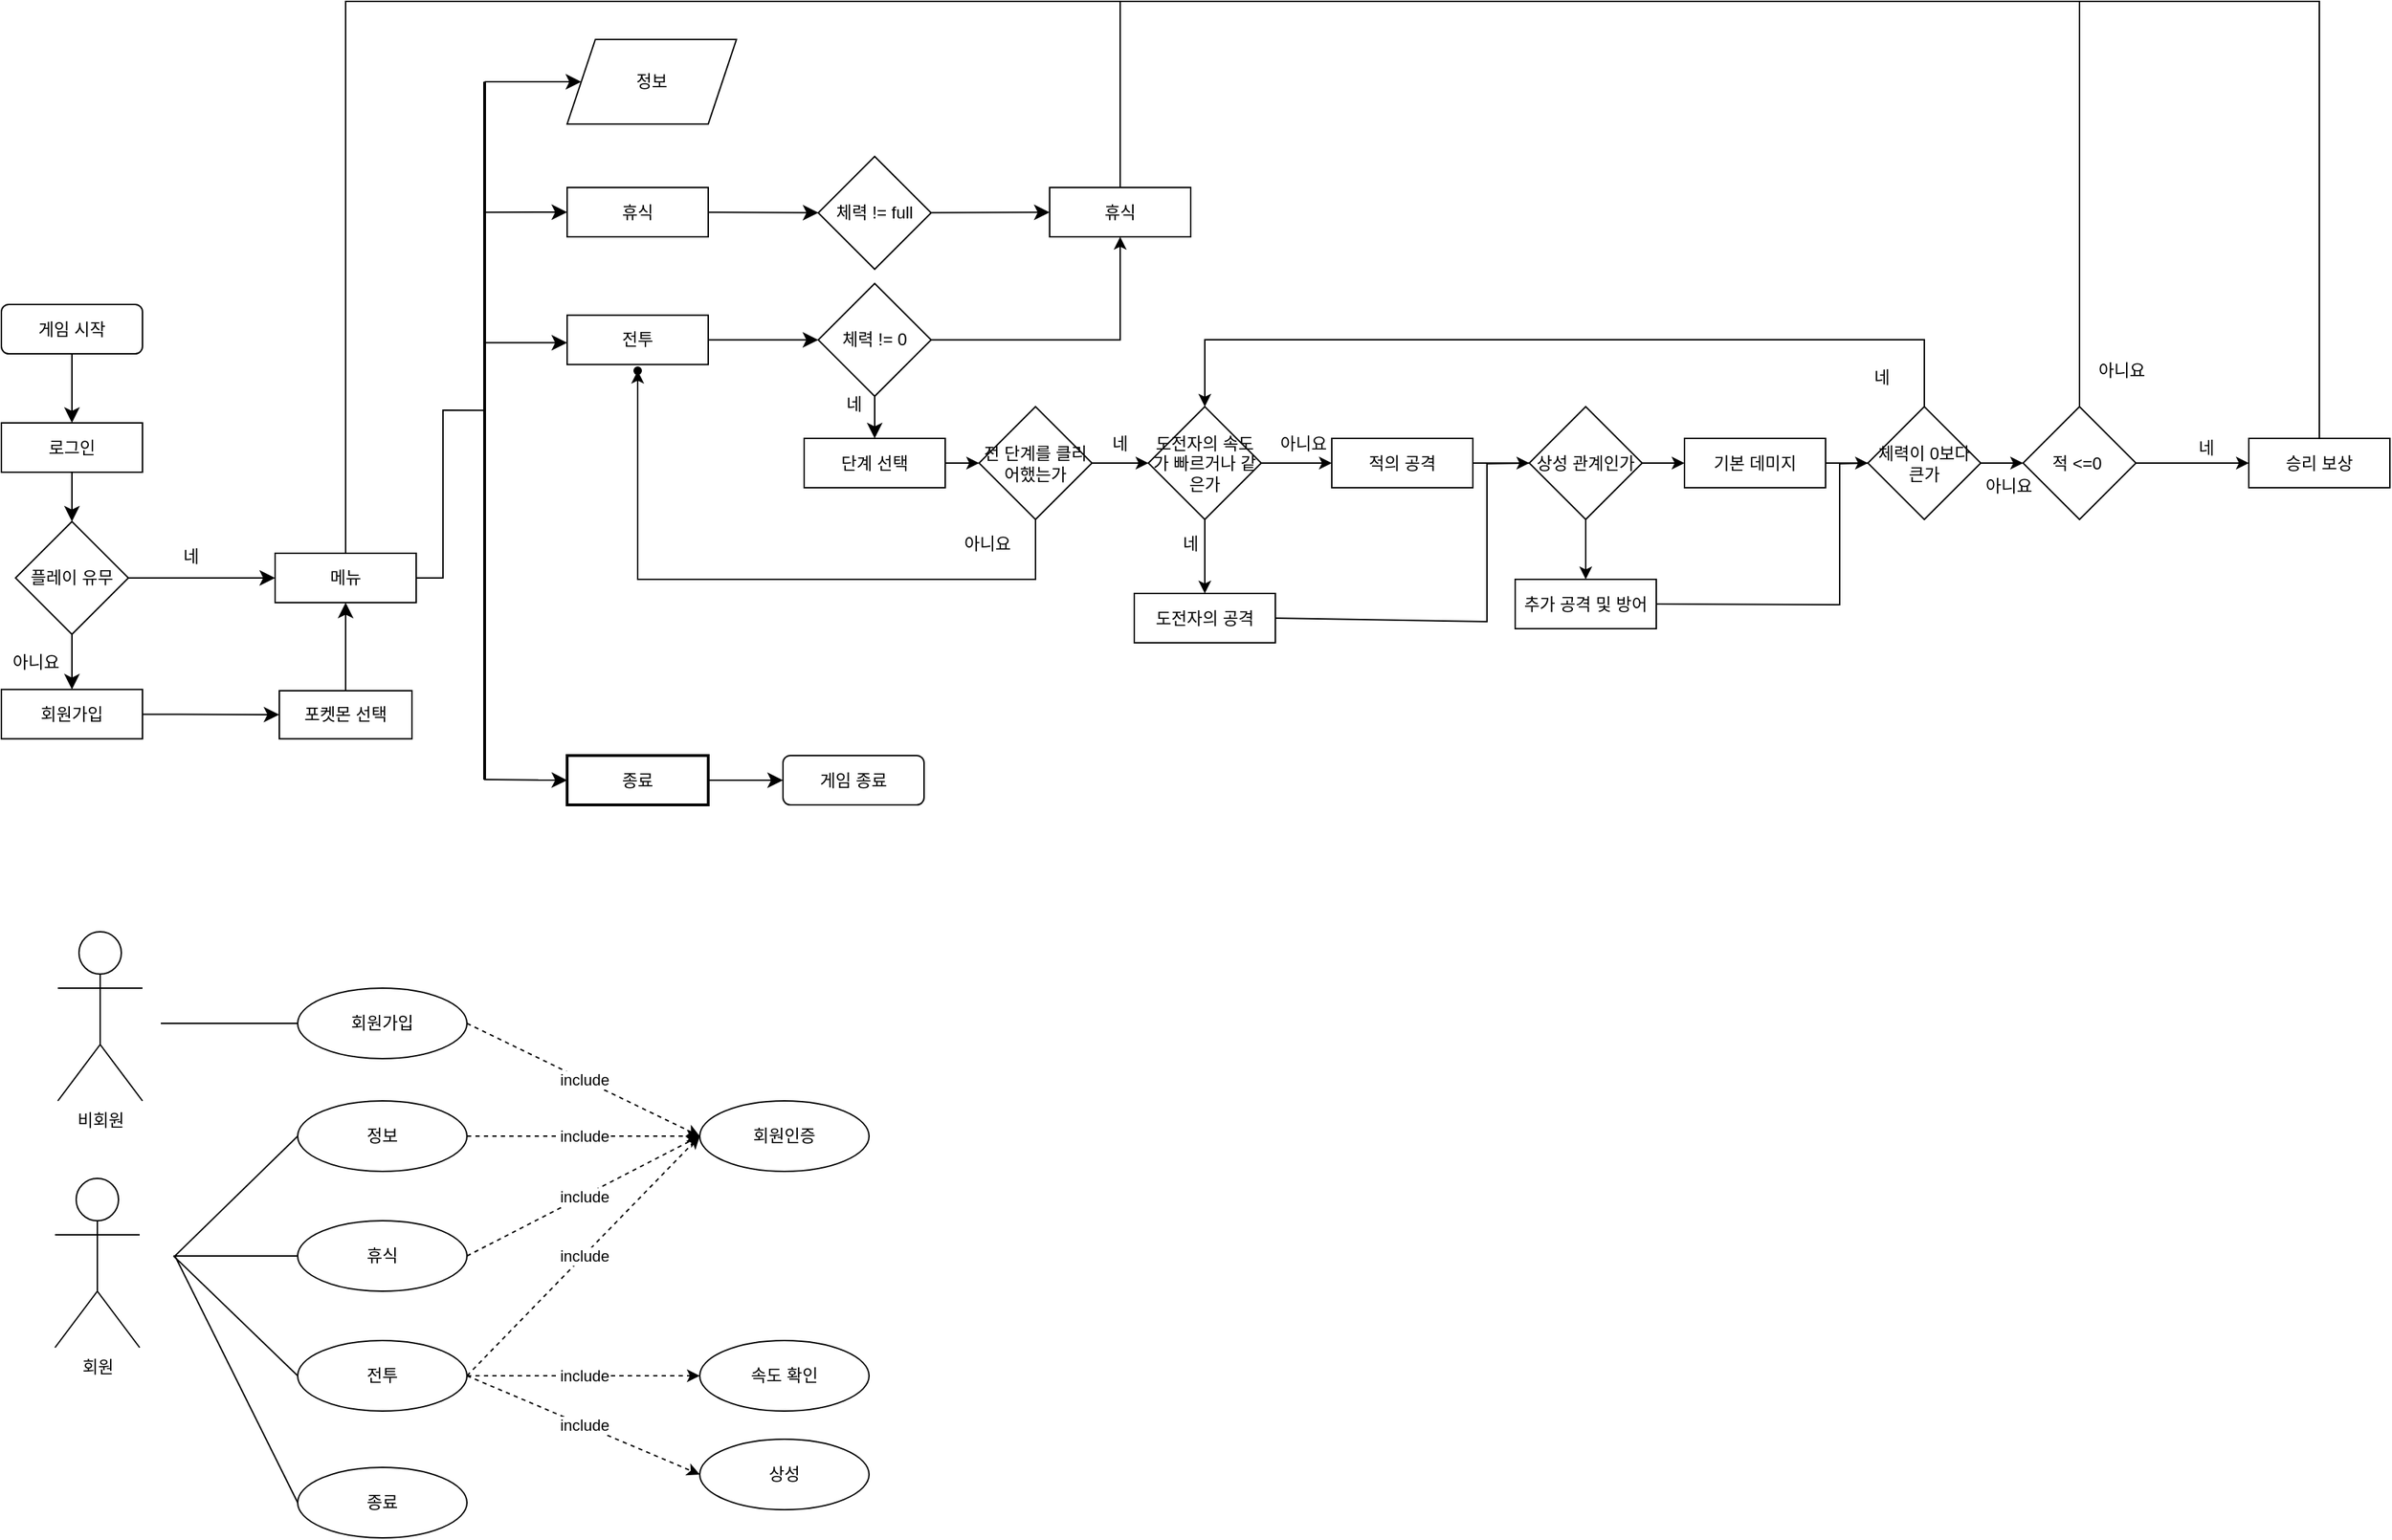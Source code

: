 <mxfile version="24.2.8" type="device">
  <diagram name="페이지-1" id="O_y5yV-oW2QtoXVIHUay">
    <mxGraphModel dx="2449" dy="1733" grid="1" gridSize="10" guides="1" tooltips="1" connect="1" arrows="0" fold="1" page="0" pageScale="1" pageWidth="827" pageHeight="1169" background="#FFFFFF" math="0" shadow="0">
      <root>
        <mxCell id="0" />
        <mxCell id="1" parent="0" />
        <mxCell id="cZbgtUFX26QihSEhX4p1-5" style="edgeStyle=none;curved=1;rounded=0;orthogonalLoop=1;jettySize=auto;html=1;exitX=0.5;exitY=1;exitDx=0;exitDy=0;entryX=0.5;entryY=0;entryDx=0;entryDy=0;fontSize=12;startSize=8;endSize=8;" parent="1" source="cZbgtUFX26QihSEhX4p1-1" target="cZbgtUFX26QihSEhX4p1-2" edge="1">
          <mxGeometry relative="1" as="geometry" />
        </mxCell>
        <mxCell id="cZbgtUFX26QihSEhX4p1-1" value="게임 시작" style="rounded=1;whiteSpace=wrap;html=1;" parent="1" vertex="1">
          <mxGeometry x="-433" y="-195" width="100" height="35" as="geometry" />
        </mxCell>
        <mxCell id="cZbgtUFX26QihSEhX4p1-6" style="edgeStyle=none;curved=1;rounded=0;orthogonalLoop=1;jettySize=auto;html=1;exitX=0.5;exitY=1;exitDx=0;exitDy=0;fontSize=12;startSize=8;endSize=8;" parent="1" source="cZbgtUFX26QihSEhX4p1-2" target="cZbgtUFX26QihSEhX4p1-4" edge="1">
          <mxGeometry relative="1" as="geometry" />
        </mxCell>
        <mxCell id="cZbgtUFX26QihSEhX4p1-2" value="로그인" style="rounded=0;whiteSpace=wrap;html=1;" parent="1" vertex="1">
          <mxGeometry x="-433" y="-111" width="100" height="35" as="geometry" />
        </mxCell>
        <mxCell id="cZbgtUFX26QihSEhX4p1-9" style="edgeStyle=none;curved=1;rounded=0;orthogonalLoop=1;jettySize=auto;html=1;exitX=0.5;exitY=1;exitDx=0;exitDy=0;entryX=0.5;entryY=0;entryDx=0;entryDy=0;fontSize=12;startSize=8;endSize=8;" parent="1" source="cZbgtUFX26QihSEhX4p1-4" target="cZbgtUFX26QihSEhX4p1-8" edge="1">
          <mxGeometry relative="1" as="geometry" />
        </mxCell>
        <mxCell id="cZbgtUFX26QihSEhX4p1-11" style="edgeStyle=none;curved=1;rounded=0;orthogonalLoop=1;jettySize=auto;html=1;exitX=1;exitY=0.5;exitDx=0;exitDy=0;entryX=0;entryY=0.5;entryDx=0;entryDy=0;fontSize=12;startSize=8;endSize=8;" parent="1" source="cZbgtUFX26QihSEhX4p1-4" target="cZbgtUFX26QihSEhX4p1-10" edge="1">
          <mxGeometry relative="1" as="geometry" />
        </mxCell>
        <mxCell id="cZbgtUFX26QihSEhX4p1-4" value="플레이 유무" style="rhombus;whiteSpace=wrap;html=1;" parent="1" vertex="1">
          <mxGeometry x="-423" y="-41" width="80" height="80" as="geometry" />
        </mxCell>
        <mxCell id="cZbgtUFX26QihSEhX4p1-13" value="" style="edgeStyle=none;curved=1;rounded=0;orthogonalLoop=1;jettySize=auto;html=1;fontSize=12;startSize=8;endSize=8;" parent="1" source="cZbgtUFX26QihSEhX4p1-8" target="cZbgtUFX26QihSEhX4p1-12" edge="1">
          <mxGeometry relative="1" as="geometry" />
        </mxCell>
        <mxCell id="cZbgtUFX26QihSEhX4p1-8" value="회원가입" style="rounded=0;whiteSpace=wrap;html=1;aspect=fixed;" parent="1" vertex="1">
          <mxGeometry x="-433" y="78.13" width="100" height="35" as="geometry" />
        </mxCell>
        <mxCell id="cZbgtUFX26QihSEhX4p1-10" value="메뉴" style="rounded=0;whiteSpace=wrap;html=1;" parent="1" vertex="1">
          <mxGeometry x="-239" y="-18.5" width="100" height="35" as="geometry" />
        </mxCell>
        <mxCell id="cZbgtUFX26QihSEhX4p1-32" style="edgeStyle=none;curved=1;rounded=0;orthogonalLoop=1;jettySize=auto;html=1;exitX=0.5;exitY=0;exitDx=0;exitDy=0;entryX=0.5;entryY=1;entryDx=0;entryDy=0;fontSize=12;startSize=8;endSize=8;" parent="1" source="cZbgtUFX26QihSEhX4p1-12" target="cZbgtUFX26QihSEhX4p1-10" edge="1">
          <mxGeometry relative="1" as="geometry" />
        </mxCell>
        <mxCell id="cZbgtUFX26QihSEhX4p1-12" value="포켓몬 선택" style="whiteSpace=wrap;html=1;rounded=0;" parent="1" vertex="1">
          <mxGeometry x="-236" y="79" width="94" height="34.13" as="geometry" />
        </mxCell>
        <mxCell id="cZbgtUFX26QihSEhX4p1-65" value="" style="edgeStyle=none;curved=1;rounded=0;orthogonalLoop=1;jettySize=auto;html=1;fontSize=12;startSize=8;endSize=8;" parent="1" source="cZbgtUFX26QihSEhX4p1-15" target="cZbgtUFX26QihSEhX4p1-64" edge="1">
          <mxGeometry relative="1" as="geometry" />
        </mxCell>
        <mxCell id="cZbgtUFX26QihSEhX4p1-15" value="전투" style="rounded=0;whiteSpace=wrap;html=1;aspect=fixed;" parent="1" vertex="1">
          <mxGeometry x="-32" y="-187.38" width="100" height="35" as="geometry" />
        </mxCell>
        <mxCell id="cZbgtUFX26QihSEhX4p1-28" value="" style="edgeStyle=none;curved=1;rounded=0;orthogonalLoop=1;jettySize=auto;html=1;fontSize=12;startSize=8;endSize=8;entryX=0;entryY=0.5;entryDx=0;entryDy=0;exitX=0.187;exitY=0;exitDx=0;exitDy=0;exitPerimeter=0;" parent="1" target="cZbgtUFX26QihSEhX4p1-29" edge="1" source="cZbgtUFX26QihSEhX4p1-52">
          <mxGeometry relative="1" as="geometry">
            <mxPoint x="-86" y="-260" as="sourcePoint" />
            <mxPoint x="-37" y="-260.5" as="targetPoint" />
          </mxGeometry>
        </mxCell>
        <mxCell id="cZbgtUFX26QihSEhX4p1-47" value="" style="edgeStyle=none;curved=1;rounded=0;orthogonalLoop=1;jettySize=auto;html=1;fontSize=12;startSize=8;endSize=8;entryX=0;entryY=0.5;entryDx=0;entryDy=0;" parent="1" source="cZbgtUFX26QihSEhX4p1-20" target="cZbgtUFX26QihSEhX4p1-48" edge="1">
          <mxGeometry relative="1" as="geometry">
            <mxPoint x="269.5" y="139.435" as="targetPoint" />
          </mxGeometry>
        </mxCell>
        <mxCell id="cZbgtUFX26QihSEhX4p1-20" value="종료" style="whiteSpace=wrap;html=1;align=center;strokeWidth=2;pointerEvents=1;aspect=fixed;" parent="1" vertex="1">
          <mxGeometry x="-32" y="125" width="100" height="35" as="geometry" />
        </mxCell>
        <mxCell id="cZbgtUFX26QihSEhX4p1-45" value="" style="edgeStyle=none;curved=1;rounded=0;orthogonalLoop=1;jettySize=auto;html=1;fontSize=12;startSize=8;endSize=8;" parent="1" source="cZbgtUFX26QihSEhX4p1-29" target="cZbgtUFX26QihSEhX4p1-44" edge="1">
          <mxGeometry relative="1" as="geometry" />
        </mxCell>
        <mxCell id="cZbgtUFX26QihSEhX4p1-29" value="휴식" style="rounded=0;whiteSpace=wrap;html=1;aspect=fixed;" parent="1" vertex="1">
          <mxGeometry x="-32" y="-278" width="100" height="35" as="geometry" />
        </mxCell>
        <mxCell id="cZbgtUFX26QihSEhX4p1-36" value="아니요" style="text;strokeColor=none;fillColor=none;spacingLeft=4;spacingRight=4;overflow=hidden;rotatable=0;points=[[0,0.5],[1,0.5]];portConstraint=eastwest;fontSize=12;whiteSpace=wrap;html=1;" parent="1" vertex="1">
          <mxGeometry x="-431" y="45" width="48" height="23" as="geometry" />
        </mxCell>
        <mxCell id="cZbgtUFX26QihSEhX4p1-37" value="네" style="text;strokeColor=none;fillColor=none;spacingLeft=4;spacingRight=4;overflow=hidden;rotatable=0;points=[[0,0.5],[1,0.5]];portConstraint=eastwest;fontSize=12;whiteSpace=wrap;html=1;" parent="1" vertex="1">
          <mxGeometry x="-310" y="-30" width="40" height="30" as="geometry" />
        </mxCell>
        <mxCell id="cZbgtUFX26QihSEhX4p1-43" value="정보" style="shape=parallelogram;perimeter=parallelogramPerimeter;whiteSpace=wrap;html=1;fixedSize=1;" parent="1" vertex="1">
          <mxGeometry x="-32" y="-383" width="120" height="60" as="geometry" />
        </mxCell>
        <mxCell id="cZbgtUFX26QihSEhX4p1-79" value="" style="edgeStyle=none;curved=1;rounded=0;orthogonalLoop=1;jettySize=auto;html=1;fontSize=12;startSize=8;endSize=8;" parent="1" source="cZbgtUFX26QihSEhX4p1-44" target="cZbgtUFX26QihSEhX4p1-78" edge="1">
          <mxGeometry relative="1" as="geometry" />
        </mxCell>
        <mxCell id="cZbgtUFX26QihSEhX4p1-44" value="체력 != full" style="rhombus;whiteSpace=wrap;html=1;" parent="1" vertex="1">
          <mxGeometry x="146" y="-300" width="80" height="80" as="geometry" />
        </mxCell>
        <mxCell id="cZbgtUFX26QihSEhX4p1-48" value="게임 종료" style="rounded=1;whiteSpace=wrap;html=1;aspect=fixed;" parent="1" vertex="1">
          <mxGeometry x="121" y="125" width="100" height="35" as="geometry" />
        </mxCell>
        <mxCell id="cZbgtUFX26QihSEhX4p1-52" value="" style="line;strokeWidth=2;direction=south;html=1;" parent="1" vertex="1">
          <mxGeometry x="-91" y="-353" width="1" height="495" as="geometry" />
        </mxCell>
        <mxCell id="cZbgtUFX26QihSEhX4p1-53" value="" style="endArrow=classic;html=1;rounded=0;fontSize=12;startSize=8;endSize=8;curved=1;exitX=0;exitY=0.5;exitDx=0;exitDy=0;exitPerimeter=0;" parent="1" source="cZbgtUFX26QihSEhX4p1-52" target="cZbgtUFX26QihSEhX4p1-43" edge="1">
          <mxGeometry width="50" height="50" relative="1" as="geometry">
            <mxPoint x="114" y="8" as="sourcePoint" />
            <mxPoint x="164" y="-42" as="targetPoint" />
          </mxGeometry>
        </mxCell>
        <mxCell id="cZbgtUFX26QihSEhX4p1-62" value="" style="endArrow=classic;html=1;rounded=0;fontSize=12;startSize=8;endSize=8;curved=1;entryX=0;entryY=0.5;entryDx=0;entryDy=0;exitX=0.374;exitY=-0.333;exitDx=0;exitDy=0;exitPerimeter=0;" parent="1" source="cZbgtUFX26QihSEhX4p1-52" edge="1">
          <mxGeometry width="50" height="50" relative="1" as="geometry">
            <mxPoint x="-90.35" y="-167.85" as="sourcePoint" />
            <mxPoint x="-32" y="-167.88" as="targetPoint" />
          </mxGeometry>
        </mxCell>
        <mxCell id="cZbgtUFX26QihSEhX4p1-64" value="체력 != 0" style="rhombus;whiteSpace=wrap;html=1;" parent="1" vertex="1">
          <mxGeometry x="146" y="-209.88" width="80" height="80" as="geometry" />
        </mxCell>
        <mxCell id="8-_SNakHGtMVAhFiMRGT-10" value="" style="edgeStyle=orthogonalEdgeStyle;rounded=0;orthogonalLoop=1;jettySize=auto;html=1;" edge="1" parent="1" source="cZbgtUFX26QihSEhX4p1-66" target="8-_SNakHGtMVAhFiMRGT-9">
          <mxGeometry relative="1" as="geometry" />
        </mxCell>
        <mxCell id="cZbgtUFX26QihSEhX4p1-66" value="단계 선택" style="rounded=0;whiteSpace=wrap;html=1;aspect=fixed;" parent="1" vertex="1">
          <mxGeometry x="136" y="-100" width="100" height="35" as="geometry" />
        </mxCell>
        <mxCell id="cZbgtUFX26QihSEhX4p1-70" value="" style="endArrow=classic;html=1;rounded=0;fontSize=12;startSize=8;endSize=8;curved=1;exitX=0.5;exitY=1;exitDx=0;exitDy=0;entryX=0.5;entryY=0;entryDx=0;entryDy=0;" parent="1" source="cZbgtUFX26QihSEhX4p1-64" target="cZbgtUFX26QihSEhX4p1-66" edge="1">
          <mxGeometry width="50" height="50" relative="1" as="geometry">
            <mxPoint x="46" y="-46" as="sourcePoint" />
            <mxPoint x="186" y="-90" as="targetPoint" />
          </mxGeometry>
        </mxCell>
        <mxCell id="cZbgtUFX26QihSEhX4p1-71" value="네" style="text;strokeColor=none;fillColor=none;spacingLeft=4;spacingRight=4;overflow=hidden;rotatable=0;points=[[0,0.5],[1,0.5]];portConstraint=eastwest;fontSize=12;whiteSpace=wrap;html=1;" parent="1" vertex="1">
          <mxGeometry x="160" y="-138" width="22" height="30" as="geometry" />
        </mxCell>
        <mxCell id="cZbgtUFX26QihSEhX4p1-78" value="휴식" style="whiteSpace=wrap;html=1;aspect=fixed;" parent="1" vertex="1">
          <mxGeometry x="310" y="-278" width="100" height="35" as="geometry" />
        </mxCell>
        <mxCell id="8-_SNakHGtMVAhFiMRGT-17" value="" style="edgeStyle=orthogonalEdgeStyle;rounded=0;orthogonalLoop=1;jettySize=auto;html=1;exitX=1;exitY=0.5;exitDx=0;exitDy=0;" edge="1" parent="1" source="cZbgtUFX26QihSEhX4p1-64" target="cZbgtUFX26QihSEhX4p1-78">
          <mxGeometry relative="1" as="geometry">
            <mxPoint x="360" y="-169.88" as="sourcePoint" />
          </mxGeometry>
        </mxCell>
        <mxCell id="8-_SNakHGtMVAhFiMRGT-15" value="" style="edgeStyle=orthogonalEdgeStyle;rounded=0;orthogonalLoop=1;jettySize=auto;html=1;" edge="1" parent="1" source="8-_SNakHGtMVAhFiMRGT-9" target="8-_SNakHGtMVAhFiMRGT-14">
          <mxGeometry relative="1" as="geometry">
            <Array as="points">
              <mxPoint x="300" />
              <mxPoint x="18" />
            </Array>
          </mxGeometry>
        </mxCell>
        <mxCell id="8-_SNakHGtMVAhFiMRGT-21" value="" style="edgeStyle=orthogonalEdgeStyle;rounded=0;orthogonalLoop=1;jettySize=auto;html=1;entryX=0;entryY=0.5;entryDx=0;entryDy=0;" edge="1" parent="1" source="8-_SNakHGtMVAhFiMRGT-9" target="8-_SNakHGtMVAhFiMRGT-22">
          <mxGeometry relative="1" as="geometry">
            <mxPoint x="380" y="-82.5" as="targetPoint" />
          </mxGeometry>
        </mxCell>
        <mxCell id="8-_SNakHGtMVAhFiMRGT-9" value="전 단계를 클리어했는가" style="rhombus;whiteSpace=wrap;html=1;" vertex="1" parent="1">
          <mxGeometry x="260" y="-122.5" width="80" height="80" as="geometry" />
        </mxCell>
        <mxCell id="8-_SNakHGtMVAhFiMRGT-14" value="" style="shape=waypoint;sketch=0;size=6;pointerEvents=1;points=[];fillColor=default;resizable=0;rotatable=0;perimeter=centerPerimeter;snapToPoint=1;" vertex="1" parent="1">
          <mxGeometry x="8" y="-158" width="20" height="20" as="geometry" />
        </mxCell>
        <mxCell id="8-_SNakHGtMVAhFiMRGT-16" value="아니요" style="text;html=1;align=center;verticalAlign=middle;whiteSpace=wrap;rounded=0;" vertex="1" parent="1">
          <mxGeometry x="236" y="-40" width="60" height="30" as="geometry" />
        </mxCell>
        <mxCell id="8-_SNakHGtMVAhFiMRGT-19" value="네" style="text;html=1;align=center;verticalAlign=middle;whiteSpace=wrap;rounded=0;" vertex="1" parent="1">
          <mxGeometry x="330" y="-111" width="60" height="30" as="geometry" />
        </mxCell>
        <mxCell id="8-_SNakHGtMVAhFiMRGT-26" value="" style="edgeStyle=orthogonalEdgeStyle;rounded=0;orthogonalLoop=1;jettySize=auto;html=1;" edge="1" parent="1" source="8-_SNakHGtMVAhFiMRGT-22" target="8-_SNakHGtMVAhFiMRGT-25">
          <mxGeometry relative="1" as="geometry" />
        </mxCell>
        <mxCell id="8-_SNakHGtMVAhFiMRGT-28" value="" style="edgeStyle=orthogonalEdgeStyle;rounded=0;orthogonalLoop=1;jettySize=auto;html=1;" edge="1" parent="1" source="8-_SNakHGtMVAhFiMRGT-22" target="8-_SNakHGtMVAhFiMRGT-27">
          <mxGeometry relative="1" as="geometry" />
        </mxCell>
        <mxCell id="8-_SNakHGtMVAhFiMRGT-22" value="도전자의 속도가 빠르거나 같은가" style="rhombus;whiteSpace=wrap;html=1;" vertex="1" parent="1">
          <mxGeometry x="380" y="-122.5" width="80" height="80" as="geometry" />
        </mxCell>
        <mxCell id="8-_SNakHGtMVAhFiMRGT-25" value="도전자의 공격" style="whiteSpace=wrap;html=1;" vertex="1" parent="1">
          <mxGeometry x="370" y="10" width="100" height="35" as="geometry" />
        </mxCell>
        <mxCell id="8-_SNakHGtMVAhFiMRGT-27" value="적의 공격" style="whiteSpace=wrap;html=1;" vertex="1" parent="1">
          <mxGeometry x="510" y="-100" width="100" height="35" as="geometry" />
        </mxCell>
        <mxCell id="8-_SNakHGtMVAhFiMRGT-30" value="네" style="text;html=1;align=center;verticalAlign=middle;whiteSpace=wrap;rounded=0;" vertex="1" parent="1">
          <mxGeometry x="380" y="-40" width="60" height="30" as="geometry" />
        </mxCell>
        <mxCell id="8-_SNakHGtMVAhFiMRGT-31" value="아니요" style="text;html=1;align=center;verticalAlign=middle;whiteSpace=wrap;rounded=0;" vertex="1" parent="1">
          <mxGeometry x="460" y="-111" width="60" height="30" as="geometry" />
        </mxCell>
        <mxCell id="8-_SNakHGtMVAhFiMRGT-41" value="" style="edgeStyle=orthogonalEdgeStyle;rounded=0;orthogonalLoop=1;jettySize=auto;html=1;" edge="1" parent="1" source="8-_SNakHGtMVAhFiMRGT-35" target="8-_SNakHGtMVAhFiMRGT-40">
          <mxGeometry relative="1" as="geometry" />
        </mxCell>
        <mxCell id="8-_SNakHGtMVAhFiMRGT-35" value="적 &amp;lt;=0&amp;nbsp;" style="rhombus;whiteSpace=wrap;html=1;" vertex="1" parent="1">
          <mxGeometry x="1000" y="-122.5" width="80" height="80" as="geometry" />
        </mxCell>
        <mxCell id="8-_SNakHGtMVAhFiMRGT-40" value="승리 보상" style="whiteSpace=wrap;html=1;" vertex="1" parent="1">
          <mxGeometry x="1160" y="-100" width="100" height="35" as="geometry" />
        </mxCell>
        <mxCell id="8-_SNakHGtMVAhFiMRGT-42" value="네" style="text;html=1;align=center;verticalAlign=middle;whiteSpace=wrap;rounded=0;" vertex="1" parent="1">
          <mxGeometry x="1100" y="-108.5" width="60" height="30" as="geometry" />
        </mxCell>
        <mxCell id="8-_SNakHGtMVAhFiMRGT-46" value="아니요" style="text;html=1;align=center;verticalAlign=middle;whiteSpace=wrap;rounded=0;" vertex="1" parent="1">
          <mxGeometry x="1040" y="-163" width="60" height="30" as="geometry" />
        </mxCell>
        <mxCell id="8-_SNakHGtMVAhFiMRGT-47" value="" style="endArrow=none;html=1;rounded=0;exitX=1;exitY=0.5;exitDx=0;exitDy=0;entryX=0;entryY=0.5;entryDx=0;entryDy=0;" edge="1" parent="1" source="8-_SNakHGtMVAhFiMRGT-25" target="8-_SNakHGtMVAhFiMRGT-64">
          <mxGeometry width="50" height="50" relative="1" as="geometry">
            <mxPoint x="580" y="30" as="sourcePoint" />
            <mxPoint x="660" y="-80" as="targetPoint" />
            <Array as="points">
              <mxPoint x="620" y="30" />
              <mxPoint x="620" y="-82" />
            </Array>
          </mxGeometry>
        </mxCell>
        <mxCell id="8-_SNakHGtMVAhFiMRGT-52" value="" style="endArrow=none;html=1;rounded=0;entryX=0.5;entryY=0;entryDx=0;entryDy=0;exitX=0.5;exitY=0;exitDx=0;exitDy=0;" edge="1" parent="1" source="8-_SNakHGtMVAhFiMRGT-35" target="cZbgtUFX26QihSEhX4p1-10">
          <mxGeometry width="50" height="50" relative="1" as="geometry">
            <mxPoint x="726" y="-120" as="sourcePoint" />
            <mxPoint x="-173.0" y="-122.5" as="targetPoint" />
            <Array as="points">
              <mxPoint x="1040" y="-410" />
              <mxPoint x="-189" y="-410" />
            </Array>
          </mxGeometry>
        </mxCell>
        <mxCell id="8-_SNakHGtMVAhFiMRGT-55" value="" style="endArrow=classic;html=1;rounded=0;fontSize=12;startSize=8;endSize=8;curved=1;entryX=0;entryY=0.5;entryDx=0;entryDy=0;exitX=0.37;exitY=0.35;exitDx=0;exitDy=0;exitPerimeter=0;" edge="1" parent="1" target="cZbgtUFX26QihSEhX4p1-20">
          <mxGeometry width="50" height="50" relative="1" as="geometry">
            <mxPoint x="-91.0" y="142.03" as="sourcePoint" />
            <mxPoint x="-32.65" y="142.0" as="targetPoint" />
          </mxGeometry>
        </mxCell>
        <mxCell id="8-_SNakHGtMVAhFiMRGT-56" value="" style="endArrow=none;html=1;rounded=0;entryX=0.5;entryY=0;entryDx=0;entryDy=0;" edge="1" parent="1" target="8-_SNakHGtMVAhFiMRGT-40">
          <mxGeometry width="50" height="50" relative="1" as="geometry">
            <mxPoint x="1040" y="-410" as="sourcePoint" />
            <mxPoint x="750" y="-260" as="targetPoint" />
            <Array as="points">
              <mxPoint x="1210" y="-410" />
            </Array>
          </mxGeometry>
        </mxCell>
        <mxCell id="8-_SNakHGtMVAhFiMRGT-57" value="" style="endArrow=none;html=1;rounded=0;entryX=0.5;entryY=0;entryDx=0;entryDy=0;" edge="1" parent="1" target="cZbgtUFX26QihSEhX4p1-78">
          <mxGeometry width="50" height="50" relative="1" as="geometry">
            <mxPoint x="360" y="-410" as="sourcePoint" />
            <mxPoint x="300" y="-260" as="targetPoint" />
          </mxGeometry>
        </mxCell>
        <mxCell id="8-_SNakHGtMVAhFiMRGT-59" value="" style="endArrow=none;html=1;rounded=0;exitX=1;exitY=0.5;exitDx=0;exitDy=0;entryX=0.471;entryY=0.5;entryDx=0;entryDy=0;entryPerimeter=0;" edge="1" parent="1" source="cZbgtUFX26QihSEhX4p1-10" target="cZbgtUFX26QihSEhX4p1-52">
          <mxGeometry width="50" height="50" relative="1" as="geometry">
            <mxPoint x="160" y="-50" as="sourcePoint" />
            <mxPoint x="210" y="-100" as="targetPoint" />
            <Array as="points">
              <mxPoint x="-120" y="-1" />
              <mxPoint x="-120" y="-120" />
            </Array>
          </mxGeometry>
        </mxCell>
        <mxCell id="8-_SNakHGtMVAhFiMRGT-62" value="" style="endArrow=classic;html=1;rounded=0;exitX=1;exitY=0.5;exitDx=0;exitDy=0;entryX=0;entryY=0.5;entryDx=0;entryDy=0;" edge="1" parent="1" source="8-_SNakHGtMVAhFiMRGT-27" target="8-_SNakHGtMVAhFiMRGT-64">
          <mxGeometry width="50" height="50" relative="1" as="geometry">
            <mxPoint x="660.0" y="-76" as="sourcePoint" />
            <mxPoint x="685" y="-82.5" as="targetPoint" />
          </mxGeometry>
        </mxCell>
        <mxCell id="8-_SNakHGtMVAhFiMRGT-64" value="&lt;div style=&quot;&quot;&gt;&lt;span style=&quot;background-color: initial;&quot;&gt;상성 관계인가&lt;/span&gt;&lt;/div&gt;" style="rhombus;whiteSpace=wrap;html=1;align=center;" vertex="1" parent="1">
          <mxGeometry x="650" y="-122.5" width="80" height="80" as="geometry" />
        </mxCell>
        <mxCell id="8-_SNakHGtMVAhFiMRGT-66" value="" style="endArrow=classic;html=1;rounded=0;exitX=0.5;exitY=1;exitDx=0;exitDy=0;entryX=0.5;entryY=0;entryDx=0;entryDy=0;" edge="1" parent="1" source="8-_SNakHGtMVAhFiMRGT-64" target="8-_SNakHGtMVAhFiMRGT-67">
          <mxGeometry width="50" height="50" relative="1" as="geometry">
            <mxPoint x="660" y="60" as="sourcePoint" />
            <mxPoint x="690" y="10" as="targetPoint" />
          </mxGeometry>
        </mxCell>
        <mxCell id="8-_SNakHGtMVAhFiMRGT-67" value="추가 공격 및 방어" style="rounded=0;whiteSpace=wrap;html=1;aspect=fixed;" vertex="1" parent="1">
          <mxGeometry x="640" width="100" height="35" as="geometry" />
        </mxCell>
        <mxCell id="8-_SNakHGtMVAhFiMRGT-68" value="" style="endArrow=classic;html=1;rounded=0;exitX=1;exitY=0.5;exitDx=0;exitDy=0;" edge="1" parent="1" source="8-_SNakHGtMVAhFiMRGT-64" target="8-_SNakHGtMVAhFiMRGT-69">
          <mxGeometry width="50" height="50" relative="1" as="geometry">
            <mxPoint x="660" y="10" as="sourcePoint" />
            <mxPoint x="750" y="-60" as="targetPoint" />
          </mxGeometry>
        </mxCell>
        <mxCell id="8-_SNakHGtMVAhFiMRGT-69" value="기본 데미지" style="rounded=0;whiteSpace=wrap;html=1;" vertex="1" parent="1">
          <mxGeometry x="760" y="-100" width="100" height="35" as="geometry" />
        </mxCell>
        <mxCell id="8-_SNakHGtMVAhFiMRGT-70" value="체력이 0보다 큰가" style="rhombus;whiteSpace=wrap;html=1;" vertex="1" parent="1">
          <mxGeometry x="890" y="-122.5" width="80" height="80" as="geometry" />
        </mxCell>
        <mxCell id="8-_SNakHGtMVAhFiMRGT-71" value="" style="endArrow=classic;html=1;rounded=0;exitX=1;exitY=0.5;exitDx=0;exitDy=0;entryX=0;entryY=0.5;entryDx=0;entryDy=0;" edge="1" parent="1" source="8-_SNakHGtMVAhFiMRGT-69" target="8-_SNakHGtMVAhFiMRGT-70">
          <mxGeometry width="50" height="50" relative="1" as="geometry">
            <mxPoint x="890" y="10" as="sourcePoint" />
            <mxPoint x="940" y="-40" as="targetPoint" />
          </mxGeometry>
        </mxCell>
        <mxCell id="8-_SNakHGtMVAhFiMRGT-72" value="" style="endArrow=classic;html=1;rounded=0;exitX=1;exitY=0.5;exitDx=0;exitDy=0;entryX=0;entryY=0.5;entryDx=0;entryDy=0;" edge="1" parent="1" source="8-_SNakHGtMVAhFiMRGT-70" target="8-_SNakHGtMVAhFiMRGT-35">
          <mxGeometry width="50" height="50" relative="1" as="geometry">
            <mxPoint x="890" y="10" as="sourcePoint" />
            <mxPoint x="940" y="-40" as="targetPoint" />
          </mxGeometry>
        </mxCell>
        <mxCell id="8-_SNakHGtMVAhFiMRGT-73" value="" style="endArrow=classic;html=1;rounded=0;exitX=0.5;exitY=0;exitDx=0;exitDy=0;entryX=0.5;entryY=0;entryDx=0;entryDy=0;" edge="1" parent="1" source="8-_SNakHGtMVAhFiMRGT-70" target="8-_SNakHGtMVAhFiMRGT-22">
          <mxGeometry width="50" height="50" relative="1" as="geometry">
            <mxPoint x="650" y="-10" as="sourcePoint" />
            <mxPoint x="700" y="-60" as="targetPoint" />
            <Array as="points">
              <mxPoint x="930" y="-170" />
              <mxPoint x="420" y="-170" />
            </Array>
          </mxGeometry>
        </mxCell>
        <mxCell id="8-_SNakHGtMVAhFiMRGT-74" value="" style="endArrow=none;html=1;rounded=0;entryX=1;entryY=0.5;entryDx=0;entryDy=0;exitX=0;exitY=0.5;exitDx=0;exitDy=0;" edge="1" parent="1" source="8-_SNakHGtMVAhFiMRGT-70" target="8-_SNakHGtMVAhFiMRGT-67">
          <mxGeometry width="50" height="50" relative="1" as="geometry">
            <mxPoint x="650" y="120" as="sourcePoint" />
            <mxPoint x="700" y="70" as="targetPoint" />
            <Array as="points">
              <mxPoint x="870" y="-82" />
              <mxPoint x="870" y="18" />
            </Array>
          </mxGeometry>
        </mxCell>
        <mxCell id="8-_SNakHGtMVAhFiMRGT-75" value="네" style="text;html=1;align=center;verticalAlign=middle;whiteSpace=wrap;rounded=0;" vertex="1" parent="1">
          <mxGeometry x="870" y="-158" width="60" height="30" as="geometry" />
        </mxCell>
        <mxCell id="8-_SNakHGtMVAhFiMRGT-76" value="아니요" style="text;html=1;align=center;verticalAlign=middle;whiteSpace=wrap;rounded=0;" vertex="1" parent="1">
          <mxGeometry x="960" y="-81" width="60" height="30" as="geometry" />
        </mxCell>
        <mxCell id="8-_SNakHGtMVAhFiMRGT-77" value="회원" style="shape=umlActor;verticalLabelPosition=bottom;verticalAlign=top;html=1;outlineConnect=0;" vertex="1" parent="1">
          <mxGeometry x="-395" y="425" width="60" height="120" as="geometry" />
        </mxCell>
        <mxCell id="8-_SNakHGtMVAhFiMRGT-78" value="회원가입" style="ellipse;whiteSpace=wrap;html=1;aspect=fixed;" vertex="1" parent="1">
          <mxGeometry x="-223" y="290" width="120" height="50" as="geometry" />
        </mxCell>
        <mxCell id="8-_SNakHGtMVAhFiMRGT-79" value="휴식" style="ellipse;whiteSpace=wrap;html=1;aspect=fixed;" vertex="1" parent="1">
          <mxGeometry x="-223" y="455" width="120" height="50" as="geometry" />
        </mxCell>
        <mxCell id="8-_SNakHGtMVAhFiMRGT-80" value="정보" style="ellipse;whiteSpace=wrap;html=1;aspect=fixed;" vertex="1" parent="1">
          <mxGeometry x="-223" y="370" width="120" height="50" as="geometry" />
        </mxCell>
        <mxCell id="8-_SNakHGtMVAhFiMRGT-81" value="전투" style="ellipse;whiteSpace=wrap;html=1;" vertex="1" parent="1">
          <mxGeometry x="-223" y="540" width="120" height="50" as="geometry" />
        </mxCell>
        <mxCell id="8-_SNakHGtMVAhFiMRGT-82" value="종료" style="ellipse;whiteSpace=wrap;html=1;" vertex="1" parent="1">
          <mxGeometry x="-223" y="630" width="120" height="50" as="geometry" />
        </mxCell>
        <mxCell id="8-_SNakHGtMVAhFiMRGT-85" value="" style="endArrow=none;html=1;rounded=0;entryX=0;entryY=0.5;entryDx=0;entryDy=0;" edge="1" parent="1" target="8-_SNakHGtMVAhFiMRGT-79">
          <mxGeometry width="50" height="50" relative="1" as="geometry">
            <mxPoint x="-311" y="480" as="sourcePoint" />
            <mxPoint x="-221" y="480" as="targetPoint" />
          </mxGeometry>
        </mxCell>
        <mxCell id="8-_SNakHGtMVAhFiMRGT-86" value="" style="endArrow=none;html=1;rounded=0;exitX=0;exitY=0.5;exitDx=0;exitDy=0;" edge="1" parent="1" source="8-_SNakHGtMVAhFiMRGT-81">
          <mxGeometry width="50" height="50" relative="1" as="geometry">
            <mxPoint x="-311" y="510" as="sourcePoint" />
            <mxPoint x="-311" y="480" as="targetPoint" />
          </mxGeometry>
        </mxCell>
        <mxCell id="8-_SNakHGtMVAhFiMRGT-88" value="" style="endArrow=none;html=1;rounded=0;entryX=0;entryY=0.5;entryDx=0;entryDy=0;" edge="1" parent="1" target="8-_SNakHGtMVAhFiMRGT-82">
          <mxGeometry width="50" height="50" relative="1" as="geometry">
            <mxPoint x="-310" y="480" as="sourcePoint" />
            <mxPoint x="-240" y="650" as="targetPoint" />
          </mxGeometry>
        </mxCell>
        <mxCell id="8-_SNakHGtMVAhFiMRGT-89" value="" style="endArrow=none;html=1;rounded=0;entryX=0;entryY=0.5;entryDx=0;entryDy=0;" edge="1" parent="1" target="8-_SNakHGtMVAhFiMRGT-80">
          <mxGeometry width="50" height="50" relative="1" as="geometry">
            <mxPoint x="-310" y="480" as="sourcePoint" />
            <mxPoint x="-219" y="515" as="targetPoint" />
          </mxGeometry>
        </mxCell>
        <mxCell id="8-_SNakHGtMVAhFiMRGT-90" value="" style="endArrow=none;html=1;rounded=0;entryX=0;entryY=0.5;entryDx=0;entryDy=0;" edge="1" parent="1" target="8-_SNakHGtMVAhFiMRGT-78">
          <mxGeometry width="50" height="50" relative="1" as="geometry">
            <mxPoint x="-320" y="315" as="sourcePoint" />
            <mxPoint x="-209" y="525" as="targetPoint" />
          </mxGeometry>
        </mxCell>
        <mxCell id="8-_SNakHGtMVAhFiMRGT-92" value="속도 확인" style="ellipse;whiteSpace=wrap;html=1;aspect=fixed;" vertex="1" parent="1">
          <mxGeometry x="62" y="540" width="120" height="50" as="geometry" />
        </mxCell>
        <mxCell id="8-_SNakHGtMVAhFiMRGT-93" value="회원인증" style="ellipse;whiteSpace=wrap;html=1;aspect=fixed;" vertex="1" parent="1">
          <mxGeometry x="62" y="370" width="120" height="50" as="geometry" />
        </mxCell>
        <mxCell id="8-_SNakHGtMVAhFiMRGT-104" value="" style="endArrow=classic;html=1;rounded=0;dashed=1;exitX=1;exitY=0.5;exitDx=0;exitDy=0;entryX=0;entryY=0.5;entryDx=0;entryDy=0;" edge="1" parent="1" source="8-_SNakHGtMVAhFiMRGT-81" target="8-_SNakHGtMVAhFiMRGT-92">
          <mxGeometry relative="1" as="geometry">
            <mxPoint x="260" y="230" as="sourcePoint" />
            <mxPoint x="40" y="560" as="targetPoint" />
          </mxGeometry>
        </mxCell>
        <mxCell id="8-_SNakHGtMVAhFiMRGT-105" value="include" style="edgeLabel;resizable=0;html=1;;align=center;verticalAlign=middle;" connectable="0" vertex="1" parent="8-_SNakHGtMVAhFiMRGT-104">
          <mxGeometry relative="1" as="geometry" />
        </mxCell>
        <mxCell id="8-_SNakHGtMVAhFiMRGT-111" value="" style="endArrow=classic;html=1;rounded=0;dashed=1;exitX=1;exitY=0.5;exitDx=0;exitDy=0;entryX=0;entryY=0.5;entryDx=0;entryDy=0;" edge="1" parent="1" source="8-_SNakHGtMVAhFiMRGT-79" target="8-_SNakHGtMVAhFiMRGT-93">
          <mxGeometry relative="1" as="geometry">
            <mxPoint x="-93" y="575" as="sourcePoint" />
            <mxPoint x="72" y="575" as="targetPoint" />
          </mxGeometry>
        </mxCell>
        <mxCell id="8-_SNakHGtMVAhFiMRGT-112" value="include" style="edgeLabel;resizable=0;html=1;;align=center;verticalAlign=middle;" connectable="0" vertex="1" parent="8-_SNakHGtMVAhFiMRGT-111">
          <mxGeometry relative="1" as="geometry" />
        </mxCell>
        <mxCell id="8-_SNakHGtMVAhFiMRGT-113" value="" style="endArrow=classic;html=1;rounded=0;dashed=1;exitX=1;exitY=0.5;exitDx=0;exitDy=0;entryX=0;entryY=0.5;entryDx=0;entryDy=0;" edge="1" parent="1" source="8-_SNakHGtMVAhFiMRGT-80" target="8-_SNakHGtMVAhFiMRGT-93">
          <mxGeometry relative="1" as="geometry">
            <mxPoint x="-83" y="585" as="sourcePoint" />
            <mxPoint x="82" y="585" as="targetPoint" />
          </mxGeometry>
        </mxCell>
        <mxCell id="8-_SNakHGtMVAhFiMRGT-114" value="include" style="edgeLabel;resizable=0;html=1;;align=center;verticalAlign=middle;" connectable="0" vertex="1" parent="8-_SNakHGtMVAhFiMRGT-113">
          <mxGeometry relative="1" as="geometry" />
        </mxCell>
        <mxCell id="8-_SNakHGtMVAhFiMRGT-115" value="" style="endArrow=classic;html=1;rounded=0;dashed=1;exitX=1;exitY=0.5;exitDx=0;exitDy=0;entryX=0;entryY=0.5;entryDx=0;entryDy=0;" edge="1" parent="1" source="8-_SNakHGtMVAhFiMRGT-78" target="8-_SNakHGtMVAhFiMRGT-93">
          <mxGeometry relative="1" as="geometry">
            <mxPoint x="-80" y="320" as="sourcePoint" />
            <mxPoint x="50" y="390" as="targetPoint" />
          </mxGeometry>
        </mxCell>
        <mxCell id="8-_SNakHGtMVAhFiMRGT-116" value="include" style="edgeLabel;resizable=0;html=1;;align=center;verticalAlign=middle;" connectable="0" vertex="1" parent="8-_SNakHGtMVAhFiMRGT-115">
          <mxGeometry relative="1" as="geometry" />
        </mxCell>
        <mxCell id="8-_SNakHGtMVAhFiMRGT-119" value="" style="endArrow=classic;html=1;rounded=0;dashed=1;entryX=0;entryY=0.5;entryDx=0;entryDy=0;exitX=1;exitY=0.5;exitDx=0;exitDy=0;" edge="1" parent="1" source="8-_SNakHGtMVAhFiMRGT-81" target="8-_SNakHGtMVAhFiMRGT-93">
          <mxGeometry relative="1" as="geometry">
            <mxPoint x="-90" y="540" as="sourcePoint" />
            <mxPoint x="112" y="615" as="targetPoint" />
          </mxGeometry>
        </mxCell>
        <mxCell id="8-_SNakHGtMVAhFiMRGT-120" value="include" style="edgeLabel;resizable=0;html=1;;align=center;verticalAlign=middle;" connectable="0" vertex="1" parent="8-_SNakHGtMVAhFiMRGT-119">
          <mxGeometry relative="1" as="geometry" />
        </mxCell>
        <mxCell id="8-_SNakHGtMVAhFiMRGT-121" value="상성" style="ellipse;whiteSpace=wrap;html=1;aspect=fixed;" vertex="1" parent="1">
          <mxGeometry x="62" y="610" width="120" height="50" as="geometry" />
        </mxCell>
        <mxCell id="8-_SNakHGtMVAhFiMRGT-122" value="" style="endArrow=classic;html=1;rounded=0;dashed=1;entryX=0;entryY=0.5;entryDx=0;entryDy=0;exitX=1;exitY=0.5;exitDx=0;exitDy=0;" edge="1" parent="1" source="8-_SNakHGtMVAhFiMRGT-81" target="8-_SNakHGtMVAhFiMRGT-121">
          <mxGeometry relative="1" as="geometry">
            <mxPoint x="-100" y="590" as="sourcePoint" />
            <mxPoint x="72" y="575" as="targetPoint" />
          </mxGeometry>
        </mxCell>
        <mxCell id="8-_SNakHGtMVAhFiMRGT-123" value="include" style="edgeLabel;resizable=0;html=1;;align=center;verticalAlign=middle;" connectable="0" vertex="1" parent="8-_SNakHGtMVAhFiMRGT-122">
          <mxGeometry relative="1" as="geometry" />
        </mxCell>
        <mxCell id="8-_SNakHGtMVAhFiMRGT-124" value="비회원" style="shape=umlActor;verticalLabelPosition=bottom;verticalAlign=top;html=1;outlineConnect=0;" vertex="1" parent="1">
          <mxGeometry x="-393" y="250" width="60" height="120" as="geometry" />
        </mxCell>
      </root>
    </mxGraphModel>
  </diagram>
</mxfile>
